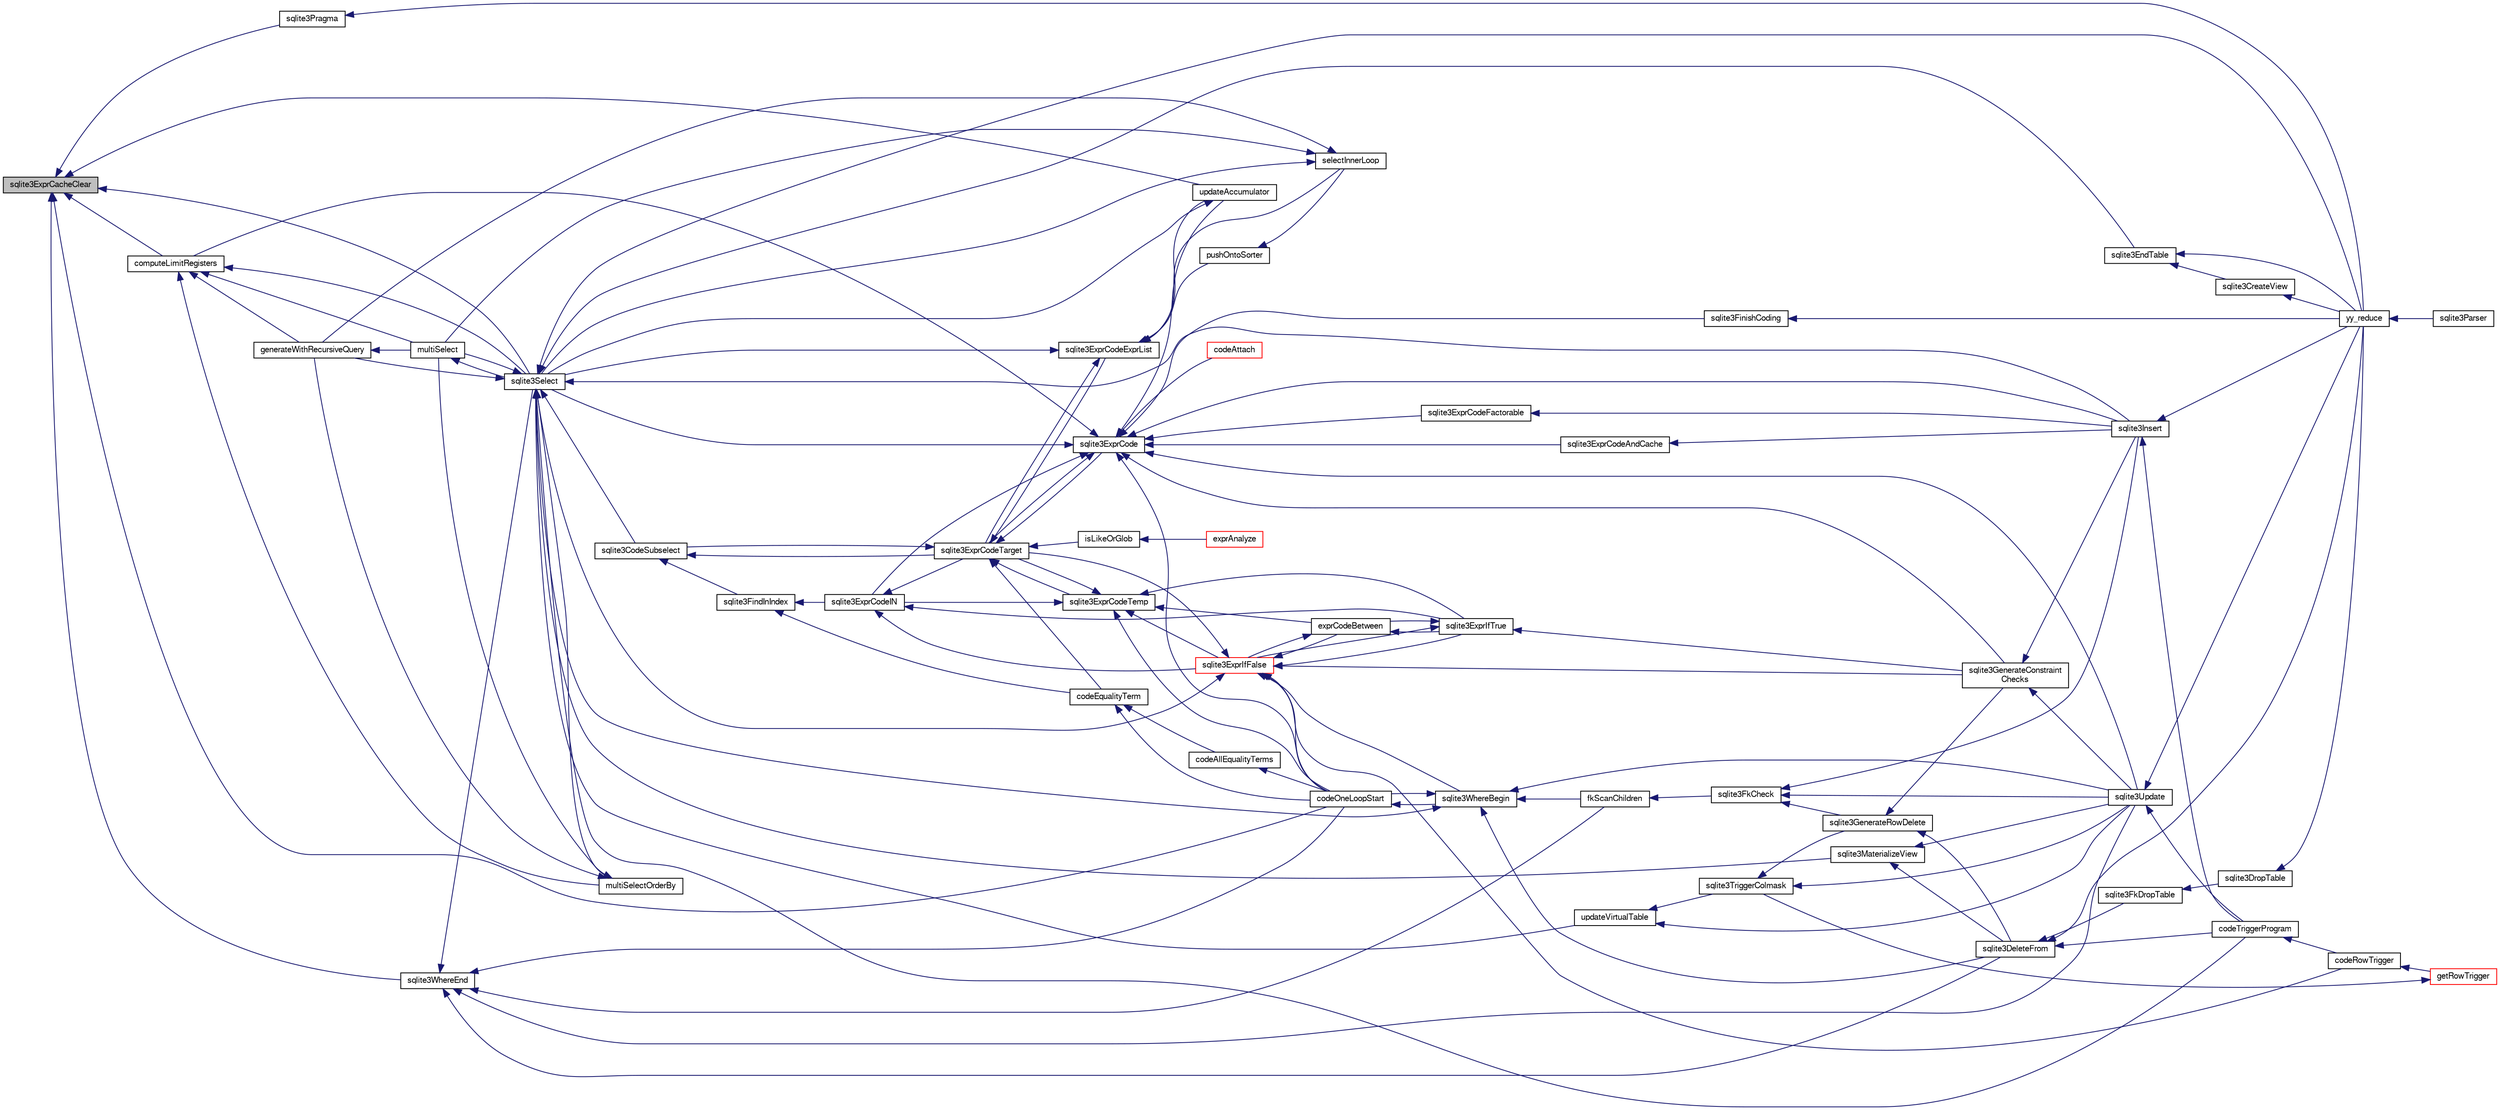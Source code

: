 digraph "sqlite3ExprCacheClear"
{
  edge [fontname="FreeSans",fontsize="10",labelfontname="FreeSans",labelfontsize="10"];
  node [fontname="FreeSans",fontsize="10",shape=record];
  rankdir="LR";
  Node515534 [label="sqlite3ExprCacheClear",height=0.2,width=0.4,color="black", fillcolor="grey75", style="filled", fontcolor="black"];
  Node515534 -> Node515535 [dir="back",color="midnightblue",fontsize="10",style="solid",fontname="FreeSans"];
  Node515535 [label="sqlite3Pragma",height=0.2,width=0.4,color="black", fillcolor="white", style="filled",URL="$sqlite3_8c.html#a111391370f58f8e6a6eca51fd34d62ed"];
  Node515535 -> Node515536 [dir="back",color="midnightblue",fontsize="10",style="solid",fontname="FreeSans"];
  Node515536 [label="yy_reduce",height=0.2,width=0.4,color="black", fillcolor="white", style="filled",URL="$sqlite3_8c.html#a7c419a9b25711c666a9a2449ef377f14"];
  Node515536 -> Node515537 [dir="back",color="midnightblue",fontsize="10",style="solid",fontname="FreeSans"];
  Node515537 [label="sqlite3Parser",height=0.2,width=0.4,color="black", fillcolor="white", style="filled",URL="$sqlite3_8c.html#a0327d71a5fabe0b6a343d78a2602e72a"];
  Node515534 -> Node515538 [dir="back",color="midnightblue",fontsize="10",style="solid",fontname="FreeSans"];
  Node515538 [label="computeLimitRegisters",height=0.2,width=0.4,color="black", fillcolor="white", style="filled",URL="$sqlite3_8c.html#ae9d37055e4905929b6f6cda5461e2f37"];
  Node515538 -> Node515539 [dir="back",color="midnightblue",fontsize="10",style="solid",fontname="FreeSans"];
  Node515539 [label="generateWithRecursiveQuery",height=0.2,width=0.4,color="black", fillcolor="white", style="filled",URL="$sqlite3_8c.html#ade2c3663fa9c3b9676507984b9483942"];
  Node515539 -> Node515540 [dir="back",color="midnightblue",fontsize="10",style="solid",fontname="FreeSans"];
  Node515540 [label="multiSelect",height=0.2,width=0.4,color="black", fillcolor="white", style="filled",URL="$sqlite3_8c.html#a6456c61f3d9b2389738753cedfa24fa7"];
  Node515540 -> Node515541 [dir="back",color="midnightblue",fontsize="10",style="solid",fontname="FreeSans"];
  Node515541 [label="sqlite3Select",height=0.2,width=0.4,color="black", fillcolor="white", style="filled",URL="$sqlite3_8c.html#a2465ee8c956209ba4b272477b7c21a45"];
  Node515541 -> Node515542 [dir="back",color="midnightblue",fontsize="10",style="solid",fontname="FreeSans"];
  Node515542 [label="sqlite3CodeSubselect",height=0.2,width=0.4,color="black", fillcolor="white", style="filled",URL="$sqlite3_8c.html#aa69b46d2204a1d1b110107a1be12ee0c"];
  Node515542 -> Node515543 [dir="back",color="midnightblue",fontsize="10",style="solid",fontname="FreeSans"];
  Node515543 [label="sqlite3FindInIndex",height=0.2,width=0.4,color="black", fillcolor="white", style="filled",URL="$sqlite3_8c.html#af7d8c56ab0231f44bb5f87b3fafeffb2"];
  Node515543 -> Node515544 [dir="back",color="midnightblue",fontsize="10",style="solid",fontname="FreeSans"];
  Node515544 [label="sqlite3ExprCodeIN",height=0.2,width=0.4,color="black", fillcolor="white", style="filled",URL="$sqlite3_8c.html#ad9cf4f5b5ffb90c24a4a0900c8626193"];
  Node515544 -> Node515545 [dir="back",color="midnightblue",fontsize="10",style="solid",fontname="FreeSans"];
  Node515545 [label="sqlite3ExprCodeTarget",height=0.2,width=0.4,color="black", fillcolor="white", style="filled",URL="$sqlite3_8c.html#a4f308397a0a3ed299ed31aaa1ae2a293"];
  Node515545 -> Node515542 [dir="back",color="midnightblue",fontsize="10",style="solid",fontname="FreeSans"];
  Node515545 -> Node515546 [dir="back",color="midnightblue",fontsize="10",style="solid",fontname="FreeSans"];
  Node515546 [label="sqlite3ExprCodeTemp",height=0.2,width=0.4,color="black", fillcolor="white", style="filled",URL="$sqlite3_8c.html#a3bc5c1ccb3c5851847e2aeb4a84ae1fc"];
  Node515546 -> Node515544 [dir="back",color="midnightblue",fontsize="10",style="solid",fontname="FreeSans"];
  Node515546 -> Node515545 [dir="back",color="midnightblue",fontsize="10",style="solid",fontname="FreeSans"];
  Node515546 -> Node515547 [dir="back",color="midnightblue",fontsize="10",style="solid",fontname="FreeSans"];
  Node515547 [label="exprCodeBetween",height=0.2,width=0.4,color="black", fillcolor="white", style="filled",URL="$sqlite3_8c.html#abd053493214542bca8f406f42145d173"];
  Node515547 -> Node515548 [dir="back",color="midnightblue",fontsize="10",style="solid",fontname="FreeSans"];
  Node515548 [label="sqlite3ExprIfTrue",height=0.2,width=0.4,color="black", fillcolor="white", style="filled",URL="$sqlite3_8c.html#ad93a55237c23e1b743ab1f59df1a1444"];
  Node515548 -> Node515547 [dir="back",color="midnightblue",fontsize="10",style="solid",fontname="FreeSans"];
  Node515548 -> Node515549 [dir="back",color="midnightblue",fontsize="10",style="solid",fontname="FreeSans"];
  Node515549 [label="sqlite3ExprIfFalse",height=0.2,width=0.4,color="red", fillcolor="white", style="filled",URL="$sqlite3_8c.html#af97ecccb5d56e321e118414b08f65b71"];
  Node515549 -> Node515545 [dir="back",color="midnightblue",fontsize="10",style="solid",fontname="FreeSans"];
  Node515549 -> Node515547 [dir="back",color="midnightblue",fontsize="10",style="solid",fontname="FreeSans"];
  Node515549 -> Node515548 [dir="back",color="midnightblue",fontsize="10",style="solid",fontname="FreeSans"];
  Node515549 -> Node515574 [dir="back",color="midnightblue",fontsize="10",style="solid",fontname="FreeSans"];
  Node515574 [label="sqlite3GenerateConstraint\lChecks",height=0.2,width=0.4,color="black", fillcolor="white", style="filled",URL="$sqlite3_8c.html#aef639c1e6a0c0a67ca6e7690ad931bd2"];
  Node515574 -> Node515572 [dir="back",color="midnightblue",fontsize="10",style="solid",fontname="FreeSans"];
  Node515572 [label="sqlite3Insert",height=0.2,width=0.4,color="black", fillcolor="white", style="filled",URL="$sqlite3_8c.html#a5b17c9c2000bae6bdff8e6be48d7dc2b"];
  Node515572 -> Node515565 [dir="back",color="midnightblue",fontsize="10",style="solid",fontname="FreeSans"];
  Node515565 [label="codeTriggerProgram",height=0.2,width=0.4,color="black", fillcolor="white", style="filled",URL="$sqlite3_8c.html#a120801f59d9281d201d2ff4b2606836e"];
  Node515565 -> Node515566 [dir="back",color="midnightblue",fontsize="10",style="solid",fontname="FreeSans"];
  Node515566 [label="codeRowTrigger",height=0.2,width=0.4,color="black", fillcolor="white", style="filled",URL="$sqlite3_8c.html#a463cea5aaaf388b560b206570a0022fc"];
  Node515566 -> Node515567 [dir="back",color="midnightblue",fontsize="10",style="solid",fontname="FreeSans"];
  Node515567 [label="getRowTrigger",height=0.2,width=0.4,color="red", fillcolor="white", style="filled",URL="$sqlite3_8c.html#a69626ef20b540d1a2b19cf56f3f45689"];
  Node515567 -> Node515573 [dir="back",color="midnightblue",fontsize="10",style="solid",fontname="FreeSans"];
  Node515573 [label="sqlite3TriggerColmask",height=0.2,width=0.4,color="black", fillcolor="white", style="filled",URL="$sqlite3_8c.html#acace8e99e37ae5e84ea03c65e820c540"];
  Node515573 -> Node515561 [dir="back",color="midnightblue",fontsize="10",style="solid",fontname="FreeSans"];
  Node515561 [label="sqlite3GenerateRowDelete",height=0.2,width=0.4,color="black", fillcolor="white", style="filled",URL="$sqlite3_8c.html#a2c76cbf3027fc18fdbb8cb4cd96b77d9"];
  Node515561 -> Node515562 [dir="back",color="midnightblue",fontsize="10",style="solid",fontname="FreeSans"];
  Node515562 [label="sqlite3DeleteFrom",height=0.2,width=0.4,color="black", fillcolor="white", style="filled",URL="$sqlite3_8c.html#ab9b4b45349188b49eabb23f94608a091"];
  Node515562 -> Node515563 [dir="back",color="midnightblue",fontsize="10",style="solid",fontname="FreeSans"];
  Node515563 [label="sqlite3FkDropTable",height=0.2,width=0.4,color="black", fillcolor="white", style="filled",URL="$sqlite3_8c.html#a1218c6fc74e89152ceaa4760e82f5ef9"];
  Node515563 -> Node515564 [dir="back",color="midnightblue",fontsize="10",style="solid",fontname="FreeSans"];
  Node515564 [label="sqlite3DropTable",height=0.2,width=0.4,color="black", fillcolor="white", style="filled",URL="$sqlite3_8c.html#a5534f77364b5568783c0e50db3c9defb"];
  Node515564 -> Node515536 [dir="back",color="midnightblue",fontsize="10",style="solid",fontname="FreeSans"];
  Node515562 -> Node515565 [dir="back",color="midnightblue",fontsize="10",style="solid",fontname="FreeSans"];
  Node515562 -> Node515536 [dir="back",color="midnightblue",fontsize="10",style="solid",fontname="FreeSans"];
  Node515561 -> Node515574 [dir="back",color="midnightblue",fontsize="10",style="solid",fontname="FreeSans"];
  Node515573 -> Node515570 [dir="back",color="midnightblue",fontsize="10",style="solid",fontname="FreeSans"];
  Node515570 [label="sqlite3Update",height=0.2,width=0.4,color="black", fillcolor="white", style="filled",URL="$sqlite3_8c.html#ac5aa67c46e8cc8174566fabe6809fafa"];
  Node515570 -> Node515565 [dir="back",color="midnightblue",fontsize="10",style="solid",fontname="FreeSans"];
  Node515570 -> Node515536 [dir="back",color="midnightblue",fontsize="10",style="solid",fontname="FreeSans"];
  Node515572 -> Node515536 [dir="back",color="midnightblue",fontsize="10",style="solid",fontname="FreeSans"];
  Node515574 -> Node515570 [dir="back",color="midnightblue",fontsize="10",style="solid",fontname="FreeSans"];
  Node515549 -> Node515541 [dir="back",color="midnightblue",fontsize="10",style="solid",fontname="FreeSans"];
  Node515549 -> Node515566 [dir="back",color="midnightblue",fontsize="10",style="solid",fontname="FreeSans"];
  Node515549 -> Node515579 [dir="back",color="midnightblue",fontsize="10",style="solid",fontname="FreeSans"];
  Node515579 [label="codeOneLoopStart",height=0.2,width=0.4,color="black", fillcolor="white", style="filled",URL="$sqlite3_8c.html#aa868875120b151c169cc79139ed6e008"];
  Node515579 -> Node515576 [dir="back",color="midnightblue",fontsize="10",style="solid",fontname="FreeSans"];
  Node515576 [label="sqlite3WhereBegin",height=0.2,width=0.4,color="black", fillcolor="white", style="filled",URL="$sqlite3_8c.html#acad049f5c9a96a8118cffd5e5ce89f7c"];
  Node515576 -> Node515562 [dir="back",color="midnightblue",fontsize="10",style="solid",fontname="FreeSans"];
  Node515576 -> Node515577 [dir="back",color="midnightblue",fontsize="10",style="solid",fontname="FreeSans"];
  Node515577 [label="fkScanChildren",height=0.2,width=0.4,color="black", fillcolor="white", style="filled",URL="$sqlite3_8c.html#a67c9dcb484336b3155e7a82a037d4691"];
  Node515577 -> Node515578 [dir="back",color="midnightblue",fontsize="10",style="solid",fontname="FreeSans"];
  Node515578 [label="sqlite3FkCheck",height=0.2,width=0.4,color="black", fillcolor="white", style="filled",URL="$sqlite3_8c.html#aa38fb76c7d6f48f19772877a41703b92"];
  Node515578 -> Node515561 [dir="back",color="midnightblue",fontsize="10",style="solid",fontname="FreeSans"];
  Node515578 -> Node515572 [dir="back",color="midnightblue",fontsize="10",style="solid",fontname="FreeSans"];
  Node515578 -> Node515570 [dir="back",color="midnightblue",fontsize="10",style="solid",fontname="FreeSans"];
  Node515576 -> Node515541 [dir="back",color="midnightblue",fontsize="10",style="solid",fontname="FreeSans"];
  Node515576 -> Node515570 [dir="back",color="midnightblue",fontsize="10",style="solid",fontname="FreeSans"];
  Node515576 -> Node515579 [dir="back",color="midnightblue",fontsize="10",style="solid",fontname="FreeSans"];
  Node515549 -> Node515576 [dir="back",color="midnightblue",fontsize="10",style="solid",fontname="FreeSans"];
  Node515548 -> Node515574 [dir="back",color="midnightblue",fontsize="10",style="solid",fontname="FreeSans"];
  Node515547 -> Node515549 [dir="back",color="midnightblue",fontsize="10",style="solid",fontname="FreeSans"];
  Node515546 -> Node515548 [dir="back",color="midnightblue",fontsize="10",style="solid",fontname="FreeSans"];
  Node515546 -> Node515549 [dir="back",color="midnightblue",fontsize="10",style="solid",fontname="FreeSans"];
  Node515546 -> Node515579 [dir="back",color="midnightblue",fontsize="10",style="solid",fontname="FreeSans"];
  Node515545 -> Node515580 [dir="back",color="midnightblue",fontsize="10",style="solid",fontname="FreeSans"];
  Node515580 [label="sqlite3ExprCode",height=0.2,width=0.4,color="black", fillcolor="white", style="filled",URL="$sqlite3_8c.html#a75f270fb0b111b86924cca4ea507b417"];
  Node515580 -> Node515544 [dir="back",color="midnightblue",fontsize="10",style="solid",fontname="FreeSans"];
  Node515580 -> Node515545 [dir="back",color="midnightblue",fontsize="10",style="solid",fontname="FreeSans"];
  Node515580 -> Node515581 [dir="back",color="midnightblue",fontsize="10",style="solid",fontname="FreeSans"];
  Node515581 [label="sqlite3ExprCodeFactorable",height=0.2,width=0.4,color="black", fillcolor="white", style="filled",URL="$sqlite3_8c.html#a843f7fd58eec5a683c1fd8435fcd1e84"];
  Node515581 -> Node515572 [dir="back",color="midnightblue",fontsize="10",style="solid",fontname="FreeSans"];
  Node515580 -> Node515582 [dir="back",color="midnightblue",fontsize="10",style="solid",fontname="FreeSans"];
  Node515582 [label="sqlite3ExprCodeAndCache",height=0.2,width=0.4,color="black", fillcolor="white", style="filled",URL="$sqlite3_8c.html#ae3e46527d9b7fc9cb9236d21a5e6b1d8"];
  Node515582 -> Node515572 [dir="back",color="midnightblue",fontsize="10",style="solid",fontname="FreeSans"];
  Node515580 -> Node515583 [dir="back",color="midnightblue",fontsize="10",style="solid",fontname="FreeSans"];
  Node515583 [label="codeAttach",height=0.2,width=0.4,color="red", fillcolor="white", style="filled",URL="$sqlite3_8c.html#ade4e9e30d828a19c191fdcb098676d5b"];
  Node515580 -> Node515586 [dir="back",color="midnightblue",fontsize="10",style="solid",fontname="FreeSans"];
  Node515586 [label="sqlite3FinishCoding",height=0.2,width=0.4,color="black", fillcolor="white", style="filled",URL="$sqlite3_8c.html#a651bc5b446c276c092705856d995b278"];
  Node515586 -> Node515536 [dir="back",color="midnightblue",fontsize="10",style="solid",fontname="FreeSans"];
  Node515580 -> Node515572 [dir="back",color="midnightblue",fontsize="10",style="solid",fontname="FreeSans"];
  Node515580 -> Node515574 [dir="back",color="midnightblue",fontsize="10",style="solid",fontname="FreeSans"];
  Node515580 -> Node515538 [dir="back",color="midnightblue",fontsize="10",style="solid",fontname="FreeSans"];
  Node515580 -> Node515587 [dir="back",color="midnightblue",fontsize="10",style="solid",fontname="FreeSans"];
  Node515587 [label="updateAccumulator",height=0.2,width=0.4,color="black", fillcolor="white", style="filled",URL="$sqlite3_8c.html#a1681660dd3ecd50c8727d6e56a537bd9"];
  Node515587 -> Node515541 [dir="back",color="midnightblue",fontsize="10",style="solid",fontname="FreeSans"];
  Node515580 -> Node515541 [dir="back",color="midnightblue",fontsize="10",style="solid",fontname="FreeSans"];
  Node515580 -> Node515570 [dir="back",color="midnightblue",fontsize="10",style="solid",fontname="FreeSans"];
  Node515580 -> Node515579 [dir="back",color="midnightblue",fontsize="10",style="solid",fontname="FreeSans"];
  Node515545 -> Node515588 [dir="back",color="midnightblue",fontsize="10",style="solid",fontname="FreeSans"];
  Node515588 [label="sqlite3ExprCodeExprList",height=0.2,width=0.4,color="black", fillcolor="white", style="filled",URL="$sqlite3_8c.html#a05b2b3dc3de7565de24eb3a2ff4e9566"];
  Node515588 -> Node515545 [dir="back",color="midnightblue",fontsize="10",style="solid",fontname="FreeSans"];
  Node515588 -> Node515589 [dir="back",color="midnightblue",fontsize="10",style="solid",fontname="FreeSans"];
  Node515589 [label="pushOntoSorter",height=0.2,width=0.4,color="black", fillcolor="white", style="filled",URL="$sqlite3_8c.html#a4555397beb584a386e7739cf022a6651"];
  Node515589 -> Node515590 [dir="back",color="midnightblue",fontsize="10",style="solid",fontname="FreeSans"];
  Node515590 [label="selectInnerLoop",height=0.2,width=0.4,color="black", fillcolor="white", style="filled",URL="$sqlite3_8c.html#ababe0933661ebe67eb0e6074bb1fd411"];
  Node515590 -> Node515539 [dir="back",color="midnightblue",fontsize="10",style="solid",fontname="FreeSans"];
  Node515590 -> Node515540 [dir="back",color="midnightblue",fontsize="10",style="solid",fontname="FreeSans"];
  Node515590 -> Node515541 [dir="back",color="midnightblue",fontsize="10",style="solid",fontname="FreeSans"];
  Node515588 -> Node515590 [dir="back",color="midnightblue",fontsize="10",style="solid",fontname="FreeSans"];
  Node515588 -> Node515587 [dir="back",color="midnightblue",fontsize="10",style="solid",fontname="FreeSans"];
  Node515588 -> Node515541 [dir="back",color="midnightblue",fontsize="10",style="solid",fontname="FreeSans"];
  Node515545 -> Node515591 [dir="back",color="midnightblue",fontsize="10",style="solid",fontname="FreeSans"];
  Node515591 [label="isLikeOrGlob",height=0.2,width=0.4,color="black", fillcolor="white", style="filled",URL="$sqlite3_8c.html#a6c38e495198bf8976f68d1a6ebd74a50"];
  Node515591 -> Node515592 [dir="back",color="midnightblue",fontsize="10",style="solid",fontname="FreeSans"];
  Node515592 [label="exprAnalyze",height=0.2,width=0.4,color="red", fillcolor="white", style="filled",URL="$sqlite3_8c.html#acb10e48c9a4184a4edd9bfd5b14ad0b7"];
  Node515545 -> Node515600 [dir="back",color="midnightblue",fontsize="10",style="solid",fontname="FreeSans"];
  Node515600 [label="codeEqualityTerm",height=0.2,width=0.4,color="black", fillcolor="white", style="filled",URL="$sqlite3_8c.html#ad88a57073f031452c9843e97f15acc47"];
  Node515600 -> Node515601 [dir="back",color="midnightblue",fontsize="10",style="solid",fontname="FreeSans"];
  Node515601 [label="codeAllEqualityTerms",height=0.2,width=0.4,color="black", fillcolor="white", style="filled",URL="$sqlite3_8c.html#a3095598b812500a4efe41bf17cd49381"];
  Node515601 -> Node515579 [dir="back",color="midnightblue",fontsize="10",style="solid",fontname="FreeSans"];
  Node515600 -> Node515579 [dir="back",color="midnightblue",fontsize="10",style="solid",fontname="FreeSans"];
  Node515544 -> Node515548 [dir="back",color="midnightblue",fontsize="10",style="solid",fontname="FreeSans"];
  Node515544 -> Node515549 [dir="back",color="midnightblue",fontsize="10",style="solid",fontname="FreeSans"];
  Node515543 -> Node515600 [dir="back",color="midnightblue",fontsize="10",style="solid",fontname="FreeSans"];
  Node515542 -> Node515545 [dir="back",color="midnightblue",fontsize="10",style="solid",fontname="FreeSans"];
  Node515541 -> Node515555 [dir="back",color="midnightblue",fontsize="10",style="solid",fontname="FreeSans"];
  Node515555 [label="sqlite3EndTable",height=0.2,width=0.4,color="black", fillcolor="white", style="filled",URL="$sqlite3_8c.html#a7b5f2c66c0f0b6f819d970ca389768b0"];
  Node515555 -> Node515556 [dir="back",color="midnightblue",fontsize="10",style="solid",fontname="FreeSans"];
  Node515556 [label="sqlite3CreateView",height=0.2,width=0.4,color="black", fillcolor="white", style="filled",URL="$sqlite3_8c.html#a9d85cb00ff71dee5cd9a019503a6982e"];
  Node515556 -> Node515536 [dir="back",color="midnightblue",fontsize="10",style="solid",fontname="FreeSans"];
  Node515555 -> Node515536 [dir="back",color="midnightblue",fontsize="10",style="solid",fontname="FreeSans"];
  Node515541 -> Node515602 [dir="back",color="midnightblue",fontsize="10",style="solid",fontname="FreeSans"];
  Node515602 [label="sqlite3MaterializeView",height=0.2,width=0.4,color="black", fillcolor="white", style="filled",URL="$sqlite3_8c.html#a4557984b0b75f998fb0c3f231c9b1def"];
  Node515602 -> Node515562 [dir="back",color="midnightblue",fontsize="10",style="solid",fontname="FreeSans"];
  Node515602 -> Node515570 [dir="back",color="midnightblue",fontsize="10",style="solid",fontname="FreeSans"];
  Node515541 -> Node515572 [dir="back",color="midnightblue",fontsize="10",style="solid",fontname="FreeSans"];
  Node515541 -> Node515539 [dir="back",color="midnightblue",fontsize="10",style="solid",fontname="FreeSans"];
  Node515541 -> Node515540 [dir="back",color="midnightblue",fontsize="10",style="solid",fontname="FreeSans"];
  Node515541 -> Node515603 [dir="back",color="midnightblue",fontsize="10",style="solid",fontname="FreeSans"];
  Node515603 [label="multiSelectOrderBy",height=0.2,width=0.4,color="black", fillcolor="white", style="filled",URL="$sqlite3_8c.html#afcdb8488c6f4dfdadaf9f04bca35b808"];
  Node515603 -> Node515539 [dir="back",color="midnightblue",fontsize="10",style="solid",fontname="FreeSans"];
  Node515603 -> Node515540 [dir="back",color="midnightblue",fontsize="10",style="solid",fontname="FreeSans"];
  Node515541 -> Node515565 [dir="back",color="midnightblue",fontsize="10",style="solid",fontname="FreeSans"];
  Node515541 -> Node515604 [dir="back",color="midnightblue",fontsize="10",style="solid",fontname="FreeSans"];
  Node515604 [label="updateVirtualTable",height=0.2,width=0.4,color="black", fillcolor="white", style="filled",URL="$sqlite3_8c.html#a740220531db9293c39a2cdd7da3f74e1"];
  Node515604 -> Node515573 [dir="back",color="midnightblue",fontsize="10",style="solid",fontname="FreeSans"];
  Node515604 -> Node515570 [dir="back",color="midnightblue",fontsize="10",style="solid",fontname="FreeSans"];
  Node515541 -> Node515536 [dir="back",color="midnightblue",fontsize="10",style="solid",fontname="FreeSans"];
  Node515538 -> Node515540 [dir="back",color="midnightblue",fontsize="10",style="solid",fontname="FreeSans"];
  Node515538 -> Node515603 [dir="back",color="midnightblue",fontsize="10",style="solid",fontname="FreeSans"];
  Node515538 -> Node515541 [dir="back",color="midnightblue",fontsize="10",style="solid",fontname="FreeSans"];
  Node515534 -> Node515587 [dir="back",color="midnightblue",fontsize="10",style="solid",fontname="FreeSans"];
  Node515534 -> Node515541 [dir="back",color="midnightblue",fontsize="10",style="solid",fontname="FreeSans"];
  Node515534 -> Node515579 [dir="back",color="midnightblue",fontsize="10",style="solid",fontname="FreeSans"];
  Node515534 -> Node515605 [dir="back",color="midnightblue",fontsize="10",style="solid",fontname="FreeSans"];
  Node515605 [label="sqlite3WhereEnd",height=0.2,width=0.4,color="black", fillcolor="white", style="filled",URL="$sqlite3_8c.html#af95a57bac2421101d85440934cc5043e"];
  Node515605 -> Node515562 [dir="back",color="midnightblue",fontsize="10",style="solid",fontname="FreeSans"];
  Node515605 -> Node515577 [dir="back",color="midnightblue",fontsize="10",style="solid",fontname="FreeSans"];
  Node515605 -> Node515541 [dir="back",color="midnightblue",fontsize="10",style="solid",fontname="FreeSans"];
  Node515605 -> Node515570 [dir="back",color="midnightblue",fontsize="10",style="solid",fontname="FreeSans"];
  Node515605 -> Node515579 [dir="back",color="midnightblue",fontsize="10",style="solid",fontname="FreeSans"];
}
